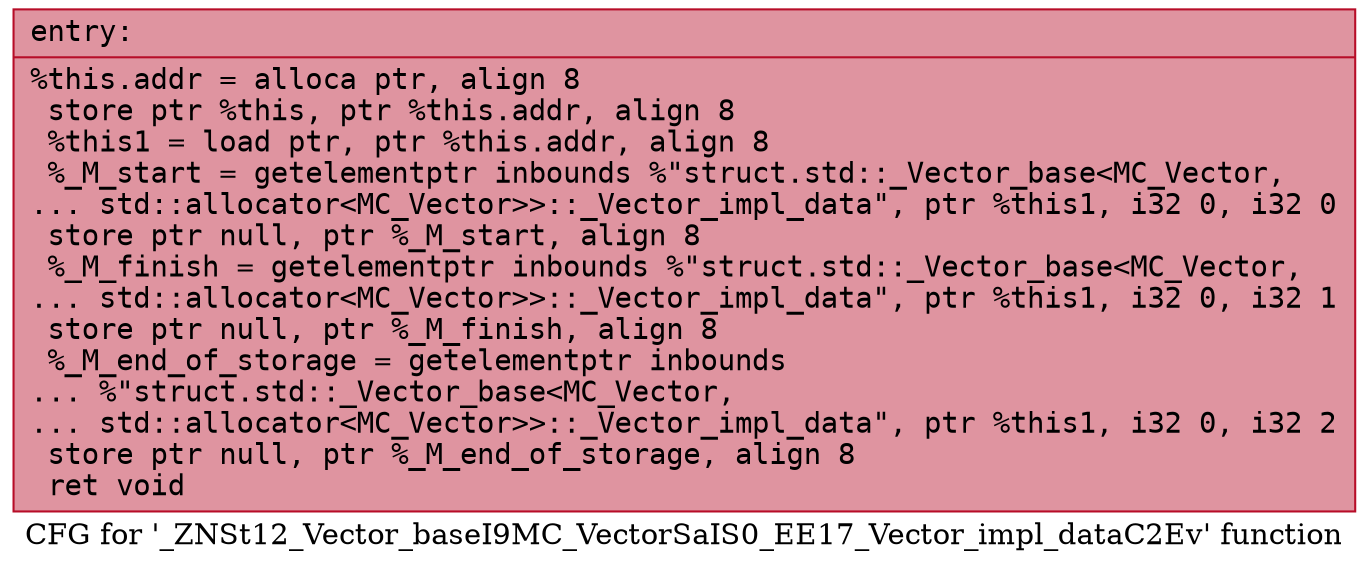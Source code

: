 digraph "CFG for '_ZNSt12_Vector_baseI9MC_VectorSaIS0_EE17_Vector_impl_dataC2Ev' function" {
	label="CFG for '_ZNSt12_Vector_baseI9MC_VectorSaIS0_EE17_Vector_impl_dataC2Ev' function";

	Node0x55dab47bbc20 [shape=record,color="#b70d28ff", style=filled, fillcolor="#b70d2870" fontname="Courier",label="{entry:\l|  %this.addr = alloca ptr, align 8\l  store ptr %this, ptr %this.addr, align 8\l  %this1 = load ptr, ptr %this.addr, align 8\l  %_M_start = getelementptr inbounds %\"struct.std::_Vector_base\<MC_Vector,\l... std::allocator\<MC_Vector\>\>::_Vector_impl_data\", ptr %this1, i32 0, i32 0\l  store ptr null, ptr %_M_start, align 8\l  %_M_finish = getelementptr inbounds %\"struct.std::_Vector_base\<MC_Vector,\l... std::allocator\<MC_Vector\>\>::_Vector_impl_data\", ptr %this1, i32 0, i32 1\l  store ptr null, ptr %_M_finish, align 8\l  %_M_end_of_storage = getelementptr inbounds\l... %\"struct.std::_Vector_base\<MC_Vector,\l... std::allocator\<MC_Vector\>\>::_Vector_impl_data\", ptr %this1, i32 0, i32 2\l  store ptr null, ptr %_M_end_of_storage, align 8\l  ret void\l}"];
}
